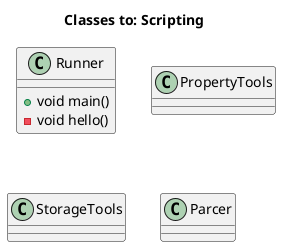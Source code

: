 @startuml
title "Classes to: Scripting"
class Runner /'Запуск программы'/
class PropertyTools /'Работа с настройками программы'/
/'class ConsoleTools Работа с консолью'/
class StorageTools /'Работа с файлами'/
class Parcer /'Обработка текста'/

class Runner{
    /'Запуск программы'/
    + void main()
    /'Приветствие пользователя и вывод мануала'/
    - void hello()
}

@enduml